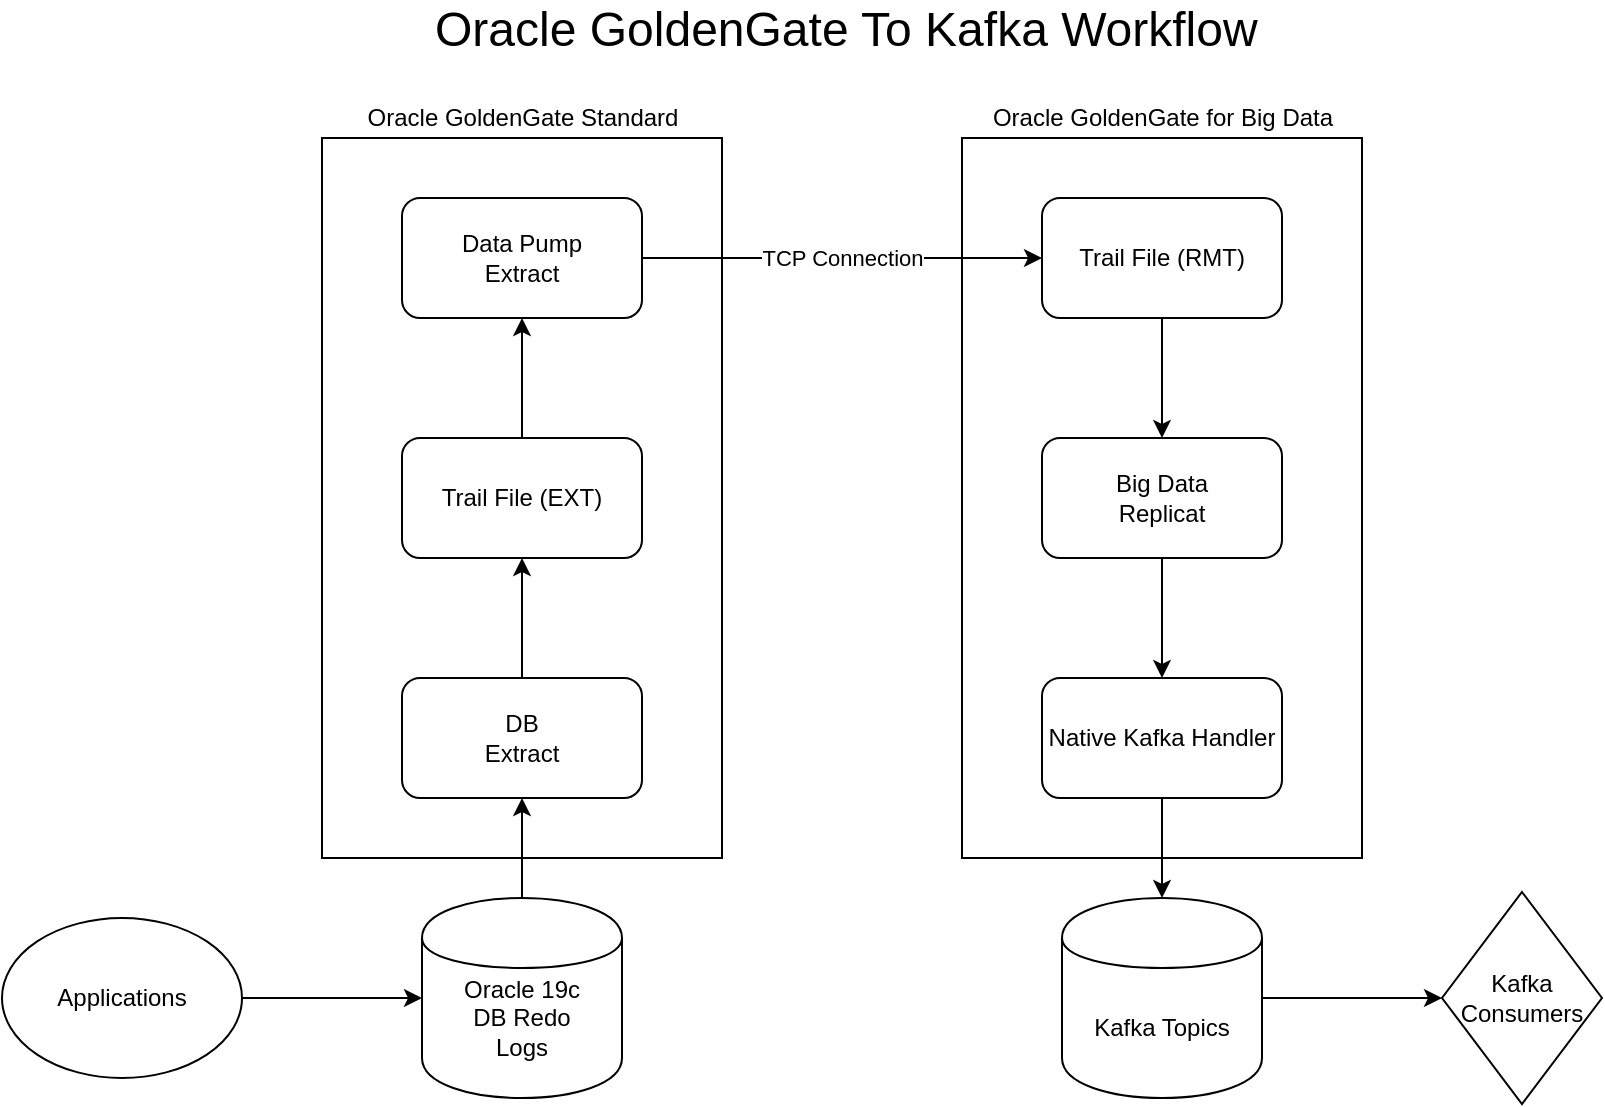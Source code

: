 <mxfile version="13.3.5"><diagram id="NSVSidcwGTVUesFd-nqP" name="Page-1"><mxGraphModel dx="1291" dy="664" grid="1" gridSize="10" guides="1" tooltips="1" connect="1" arrows="1" fold="1" page="1" pageScale="1" pageWidth="850" pageHeight="1100" math="0" shadow="0"><root><mxCell id="0"/><mxCell id="1" parent="0"/><mxCell id="8ZBHvnONGCfE7pTnytPD-2" value="" style="rounded=0;whiteSpace=wrap;html=1;" vertex="1" parent="1"><mxGeometry x="160" y="224" width="200" height="360" as="geometry"/></mxCell><mxCell id="8ZBHvnONGCfE7pTnytPD-3" value="" style="rounded=0;whiteSpace=wrap;html=1;" vertex="1" parent="1"><mxGeometry x="480" y="224" width="200" height="360" as="geometry"/></mxCell><mxCell id="8ZBHvnONGCfE7pTnytPD-4" value="Oracle GoldenGate Standard" style="text;html=1;align=center;verticalAlign=middle;resizable=0;points=[];autosize=1;" vertex="1" parent="1"><mxGeometry x="175" y="204" width="170" height="20" as="geometry"/></mxCell><mxCell id="8ZBHvnONGCfE7pTnytPD-5" value="Oracle GoldenGate for Big Data" style="text;html=1;align=center;verticalAlign=middle;resizable=0;points=[];autosize=1;" vertex="1" parent="1"><mxGeometry x="485" y="204" width="190" height="20" as="geometry"/></mxCell><mxCell id="8ZBHvnONGCfE7pTnytPD-6" value="" style="shape=cylinder;whiteSpace=wrap;html=1;boundedLbl=1;backgroundOutline=1;" vertex="1" parent="1"><mxGeometry x="210" y="604" width="100" height="100" as="geometry"/></mxCell><mxCell id="8ZBHvnONGCfE7pTnytPD-7" value="Oracle 19c DB Redo Logs" style="text;html=1;strokeColor=none;fillColor=none;align=center;verticalAlign=middle;whiteSpace=wrap;rounded=0;" vertex="1" parent="1"><mxGeometry x="220" y="654" width="80" height="20" as="geometry"/></mxCell><mxCell id="8ZBHvnONGCfE7pTnytPD-8" value="" style="rounded=1;whiteSpace=wrap;html=1;" vertex="1" parent="1"><mxGeometry x="200" y="494" width="120" height="60" as="geometry"/></mxCell><mxCell id="8ZBHvnONGCfE7pTnytPD-9" value="DB&lt;br&gt;Extract" style="text;html=1;strokeColor=none;fillColor=none;align=center;verticalAlign=middle;whiteSpace=wrap;rounded=0;" vertex="1" parent="1"><mxGeometry x="240" y="514" width="40" height="20" as="geometry"/></mxCell><mxCell id="8ZBHvnONGCfE7pTnytPD-10" value="Trail File (EXT)" style="rounded=1;whiteSpace=wrap;html=1;" vertex="1" parent="1"><mxGeometry x="200" y="374" width="120" height="60" as="geometry"/></mxCell><mxCell id="8ZBHvnONGCfE7pTnytPD-12" value="Data Pump&lt;br&gt;Extract" style="rounded=1;whiteSpace=wrap;html=1;" vertex="1" parent="1"><mxGeometry x="200" y="254" width="120" height="60" as="geometry"/></mxCell><mxCell id="8ZBHvnONGCfE7pTnytPD-13" value="Trail File (RMT)" style="rounded=1;whiteSpace=wrap;html=1;" vertex="1" parent="1"><mxGeometry x="520" y="254" width="120" height="60" as="geometry"/></mxCell><mxCell id="8ZBHvnONGCfE7pTnytPD-14" value="Big Data&lt;br&gt;Replicat" style="rounded=1;whiteSpace=wrap;html=1;" vertex="1" parent="1"><mxGeometry x="520" y="374" width="120" height="60" as="geometry"/></mxCell><mxCell id="8ZBHvnONGCfE7pTnytPD-15" value="Native Kafka Handler" style="rounded=1;whiteSpace=wrap;html=1;" vertex="1" parent="1"><mxGeometry x="520" y="494" width="120" height="60" as="geometry"/></mxCell><mxCell id="8ZBHvnONGCfE7pTnytPD-16" value="Kafka Topics&lt;br&gt;" style="shape=cylinder;whiteSpace=wrap;html=1;boundedLbl=1;backgroundOutline=1;" vertex="1" parent="1"><mxGeometry x="530" y="604" width="100" height="100" as="geometry"/></mxCell><mxCell id="8ZBHvnONGCfE7pTnytPD-17" value="" style="endArrow=classic;html=1;exitX=0.5;exitY=0;exitDx=0;exitDy=0;" edge="1" parent="1" source="8ZBHvnONGCfE7pTnytPD-6" target="8ZBHvnONGCfE7pTnytPD-8"><mxGeometry width="50" height="50" relative="1" as="geometry"><mxPoint x="520" y="394" as="sourcePoint"/><mxPoint x="570" y="344" as="targetPoint"/></mxGeometry></mxCell><mxCell id="8ZBHvnONGCfE7pTnytPD-18" value="" style="endArrow=classic;html=1;exitX=0.5;exitY=0;exitDx=0;exitDy=0;entryX=0.5;entryY=1;entryDx=0;entryDy=0;" edge="1" parent="1" source="8ZBHvnONGCfE7pTnytPD-8" target="8ZBHvnONGCfE7pTnytPD-10"><mxGeometry width="50" height="50" relative="1" as="geometry"><mxPoint x="520" y="394" as="sourcePoint"/><mxPoint x="570" y="344" as="targetPoint"/></mxGeometry></mxCell><mxCell id="8ZBHvnONGCfE7pTnytPD-19" value="" style="endArrow=classic;html=1;exitX=0.5;exitY=0;exitDx=0;exitDy=0;entryX=0.5;entryY=1;entryDx=0;entryDy=0;" edge="1" parent="1" source="8ZBHvnONGCfE7pTnytPD-10" target="8ZBHvnONGCfE7pTnytPD-12"><mxGeometry width="50" height="50" relative="1" as="geometry"><mxPoint x="520" y="394" as="sourcePoint"/><mxPoint x="570" y="344" as="targetPoint"/></mxGeometry></mxCell><mxCell id="8ZBHvnONGCfE7pTnytPD-20" value="" style="endArrow=classic;html=1;exitX=1;exitY=0.5;exitDx=0;exitDy=0;entryX=0;entryY=0.5;entryDx=0;entryDy=0;" edge="1" parent="1" source="8ZBHvnONGCfE7pTnytPD-12" target="8ZBHvnONGCfE7pTnytPD-13"><mxGeometry width="50" height="50" relative="1" as="geometry"><mxPoint x="520" y="394" as="sourcePoint"/><mxPoint x="570" y="344" as="targetPoint"/></mxGeometry></mxCell><mxCell id="8ZBHvnONGCfE7pTnytPD-28" value="TCP Connection" style="edgeLabel;html=1;align=center;verticalAlign=middle;resizable=0;points=[];" vertex="1" connectable="0" parent="8ZBHvnONGCfE7pTnytPD-20"><mxGeometry x="0.1" relative="1" as="geometry"><mxPoint x="-10" as="offset"/></mxGeometry></mxCell><mxCell id="8ZBHvnONGCfE7pTnytPD-21" value="" style="endArrow=classic;html=1;exitX=0.5;exitY=1;exitDx=0;exitDy=0;" edge="1" parent="1" source="8ZBHvnONGCfE7pTnytPD-13" target="8ZBHvnONGCfE7pTnytPD-14"><mxGeometry width="50" height="50" relative="1" as="geometry"><mxPoint x="520" y="394" as="sourcePoint"/><mxPoint x="570" y="344" as="targetPoint"/></mxGeometry></mxCell><mxCell id="8ZBHvnONGCfE7pTnytPD-22" value="" style="endArrow=classic;html=1;exitX=0.5;exitY=1;exitDx=0;exitDy=0;entryX=0.5;entryY=0;entryDx=0;entryDy=0;" edge="1" parent="1" source="8ZBHvnONGCfE7pTnytPD-14" target="8ZBHvnONGCfE7pTnytPD-15"><mxGeometry width="50" height="50" relative="1" as="geometry"><mxPoint x="520" y="394" as="sourcePoint"/><mxPoint x="570" y="344" as="targetPoint"/></mxGeometry></mxCell><mxCell id="8ZBHvnONGCfE7pTnytPD-23" value="" style="endArrow=classic;html=1;exitX=0.5;exitY=1;exitDx=0;exitDy=0;entryX=0.5;entryY=0;entryDx=0;entryDy=0;" edge="1" parent="1" source="8ZBHvnONGCfE7pTnytPD-15" target="8ZBHvnONGCfE7pTnytPD-16"><mxGeometry width="50" height="50" relative="1" as="geometry"><mxPoint x="520" y="394" as="sourcePoint"/><mxPoint x="570" y="344" as="targetPoint"/></mxGeometry></mxCell><mxCell id="8ZBHvnONGCfE7pTnytPD-24" value="&lt;font style=&quot;font-size: 24px&quot;&gt;Oracle GoldenGate To Kafka Workflow&amp;nbsp;&lt;/font&gt;" style="text;html=1;align=center;verticalAlign=middle;resizable=0;points=[];autosize=1;" vertex="1" parent="1"><mxGeometry x="210" y="160" width="430" height="20" as="geometry"/></mxCell><mxCell id="8ZBHvnONGCfE7pTnytPD-29" value="Kafka&lt;br&gt;Consumers" style="rhombus;whiteSpace=wrap;html=1;" vertex="1" parent="1"><mxGeometry x="720" y="601" width="80" height="106" as="geometry"/></mxCell><mxCell id="8ZBHvnONGCfE7pTnytPD-32" value="" style="endArrow=classic;html=1;exitX=1;exitY=0.5;exitDx=0;exitDy=0;entryX=0;entryY=0.5;entryDx=0;entryDy=0;" edge="1" parent="1" source="8ZBHvnONGCfE7pTnytPD-16" target="8ZBHvnONGCfE7pTnytPD-29"><mxGeometry width="50" height="50" relative="1" as="geometry"><mxPoint x="520" y="444" as="sourcePoint"/><mxPoint x="570" y="394" as="targetPoint"/></mxGeometry></mxCell><mxCell id="8ZBHvnONGCfE7pTnytPD-33" value="Applications" style="ellipse;whiteSpace=wrap;html=1;" vertex="1" parent="1"><mxGeometry y="614" width="120" height="80" as="geometry"/></mxCell><mxCell id="8ZBHvnONGCfE7pTnytPD-34" value="" style="endArrow=classic;html=1;exitX=1;exitY=0.5;exitDx=0;exitDy=0;entryX=0;entryY=0.5;entryDx=0;entryDy=0;" edge="1" parent="1" source="8ZBHvnONGCfE7pTnytPD-33" target="8ZBHvnONGCfE7pTnytPD-6"><mxGeometry width="50" height="50" relative="1" as="geometry"><mxPoint x="400" y="470" as="sourcePoint"/><mxPoint x="450" y="420" as="targetPoint"/></mxGeometry></mxCell></root></mxGraphModel></diagram></mxfile>